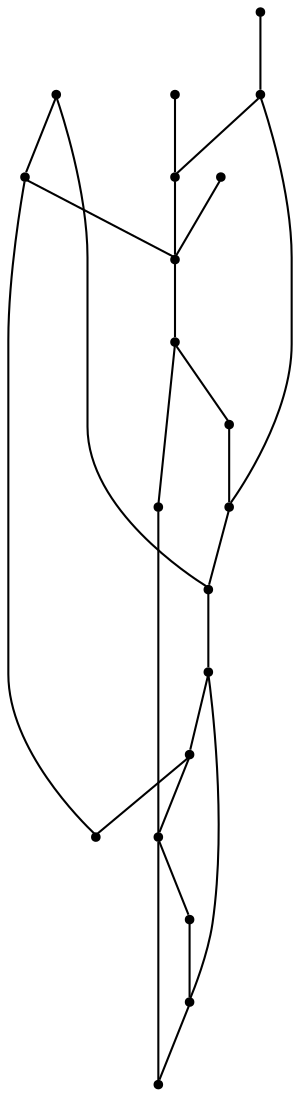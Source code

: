 graph {
  node [shape=point,comment="{\"directed\":false,\"doi\":\"10.1007/978-3-030-35802-0_12\",\"figure\":\"4\"}"]

  v0 [pos="1428.3837016807902,337.58820764955624"]
  v1 [pos="1356.1159100860468,337.58820764955624"]
  v2 [pos="1319.9809014913653,337.58820764955624"]
  v3 [pos="1319.9814101987072,265.32179454852366"]
  v4 [pos="1283.8439216557354,337.58820764955624"]
  v5 [pos="1091.1300650900907,337.592181876955"]
  v6 [pos="1018.860238665981,337.592181876955"]
  v7 [pos="982.7231952419332,337.592181876955"]
  v8 [pos="946.5883138240872,337.592181876955"]
  v9 [pos="1609.0553108796414,337.59008348488845"]
  v10 [pos="1560.8736355231363,337.5900834848885"]
  v11 [pos="1476.5633740021376,337.59008348488845"]
  v12 [pos="1428.3816986456327,289.4122733900118"]
  v13 [pos="1356.112921430415,289.41227339001176"]
  v14 [pos="1283.843158594723,289.41227339001176"]
  v15 [pos="1223.6209845529113,337.5900834848885"]
  v16 [pos="1127.2639290932534,337.59008348488845"]
  v17 [pos="1054.9899376277845,289.41227339001176"]
  v18 [pos="982.7222096214589,289.4122733900118"]
  v19 [pos="910.4565164444996,337.5900834848885"]

  v19 -- v8 [id="-3",pos="910.4565164444996,337.5900834848885 946.5883138240872,337.592181876955 946.5883138240872,337.592181876955 946.5883138240872,337.592181876955"]
  v8 -- v7 [id="-4",pos="946.5883138240872,337.592181876955 982.7231952419332,337.592181876955 982.7231952419332,337.592181876955 982.7231952419332,337.592181876955"]
  v7 -- v6 [id="-5",pos="982.7231952419332,337.592181876955 1018.860238665981,337.592181876955 1018.860238665981,337.592181876955 1018.860238665981,337.592181876955"]
  v6 -- v5 [id="-6",pos="1018.860238665981,337.592181876955 1091.1300650900907,337.592181876955 1091.1300650900907,337.592181876955 1091.1300650900907,337.592181876955"]
  v5 -- v16 [id="-7",pos="1091.1300650900907,337.592181876955 1127.2639290932534,337.59008348488845 1127.2639290932534,337.59008348488845 1127.2639290932534,337.59008348488845"]
  v16 -- v15 [id="-8",pos="1127.2639290932534,337.59008348488845 1223.6209845529113,337.5900834848885 1223.6209845529113,337.5900834848885 1223.6209845529113,337.5900834848885"]
  v15 -- v4 [id="-9",pos="1223.6209845529113,337.5900834848885 1283.8439216557354,337.58820764955624 1283.8439216557354,337.58820764955624 1283.8439216557354,337.58820764955624"]
  v4 -- v2 [id="-10",pos="1283.8439216557354,337.58820764955624 1319.9809014913653,337.58820764955624 1319.9809014913653,337.58820764955624 1319.9809014913653,337.58820764955624"]
  v2 -- v1 [id="-11",pos="1319.9809014913653,337.58820764955624 1356.1159100860468,337.58820764955624 1356.1159100860468,337.58820764955624 1356.1159100860468,337.58820764955624"]
  v1 -- v0 [id="-12",pos="1356.1159100860468,337.58820764955624 1428.3837016807902,337.58820764955624 1428.3837016807902,337.58820764955624 1428.3837016807902,337.58820764955624"]
  v0 -- v11 [id="-13",pos="1428.3837016807902,337.58820764955624 1476.5633740021376,337.59008348488845 1476.5633740021376,337.59008348488845 1476.5633740021376,337.59008348488845"]
  v11 -- v10 [id="-14",pos="1476.5633740021376,337.59008348488845 1560.8736355231363,337.5900834848885 1560.8736355231363,337.5900834848885 1560.8736355231363,337.5900834848885"]
  v10 -- v9 [id="-15",pos="1560.8736355231363,337.5900834848885 1609.0553108796414,337.59008348488845 1609.0553108796414,337.59008348488845 1609.0553108796414,337.59008348488845"]
  v8 -- v15 [id="-17",pos="946.5883138240872,337.592181876955 946.5881230588342,385.76814793031855 946.5881230588342,385.76814793031855 946.5881230588342,385.76814793031855 946.5883138240872,392.4231983693344 951.9849992456906,397.8156526606799 958.6318965476524,397.8156526606799 1175.4414394083992,397.8156526606799 1175.4414394083992,397.8156526606799 1175.4414394083992,397.8156526606799 1182.096730381497,397.8156526606799 1187.4849585435468,392.4231983693344 1187.4849585435468,385.7722175391749 1187.4852128972175,253.28190443785826 1187.4852128972175,253.28190443785826 1187.4852128972175,253.28190443785826 1187.4852128972175,246.62259362707096 1192.8736954129379,241.2343043260393 1199.5288592092004,241.2343043260393 1211.576575179916,241.2343043260393 1211.576575179916,241.2343043260393 1211.576575179916,241.2343043260393 1218.2276693174458,241.2343043260393 1223.6202214918987,246.62259362707096 1223.6202214918987,253.27773944754438 1223.6209845529113,337.5900834848885 1223.6209845529113,337.5900834848885 1223.6209845529113,337.5900834848885"]
  v17 -- v6 [id="-20",pos="1054.9899376277845,289.41227339001176 1054.993021666043,325.5424833730695 1054.993021666043,325.5424833730695 1054.993021666043,325.5424833730695 1054.993021666043,332.1976291935429 1060.3813770049278,337.59008348488845 1067.0407376367584,337.59008348488845 1042.9494389424776,337.59008348488845 1042.9494389424776,337.59008348488845 1042.9494389424776,337.59008348488845 1018.860238665981,337.592181876955 1018.860238665981,337.592181876955 1018.860238665981,337.592181876955"]
  v5 -- v12 [id="-21",pos="1091.1300650900907,337.592181876955 1091.1277759070535,361.6771126969945 1091.1277759070535,361.6771126969945 1091.1277759070535,361.6771126969945 1091.1280302607242,368.33632812632425 1096.5163855996093,373.72461742735595 1103.17574623144,373.72461742735595 1151.3542739612687,373.72461742735595 1151.3542739612687,373.72461742735595 1151.3542739612687,373.72461742735595 1158.0053680987987,373.72461742735595 1163.3979202732517,368.33632812632425 1163.3979202732517,361.6811823058508 1163.3979202732517,229.18670421422036 1163.3979202732517,229.18670421422036 1163.3979202732517,229.18670421422036 1163.398047450087,222.53155839374693 1168.786402788972,217.14326909271523 1175.4415665852346,217.14326909271523 1416.3382748931117,217.14326909271523 1416.3382748931117,217.14326909271523 1416.3382748931117,217.14326909271523 1422.9935658662096,217.14326909271523 1428.3819212050946,222.53155839374693 1428.3819212050946,229.18670421422036 1428.3816986456327,289.4122733900118 1428.3816986456327,289.4122733900118 1428.3816986456327,289.4122733900118"]
  v14 -- v3 [id="-22",pos="1283.843158594723,289.41227339001176 1283.841886826369,277.3647050720121 1283.841886826369,277.3647050720121 1283.841886826369,277.3647050720121 1283.8423955337107,270.713628860395 1289.2349477081636,265.32117456904945 1295.8901115044262,265.32117456904945 1319.9814101987072,265.32179454852366 1319.9814101987072,265.32179454852366 1319.9814101987072,265.32179454852366"]
  v3 -- v6 [id="-25",pos="1319.9814101987072,265.32179454852366 1319.9813466102894,241.2343043260393 1319.9813466102894,241.2343043260393 1319.9813466102894,241.2343043260393 1319.9813466102894,234.57915850556589 1314.5845976002684,229.18670421422036 1307.9377002983065,229.18670421422036 1187.4852128972175,229.18670421422036 1187.4852128972175,229.18670421422036 1187.4852128972175,229.18670421422036 1180.8341187596875,229.18670421422036 1175.44169376207,234.57915850556589 1175.44169376207,241.2343043260393 1175.4415665852346,373.72461742735595 1175.4415665852346,373.72461742735595 1175.4415665852346,373.72461742735595 1175.4414394083992,380.3797632478293 1170.0530840695142,385.7722175391749 1163.3979202732517,385.7722175391749 1030.9059198073303,385.7722175391749 1030.9059198073303,385.7722175391749 1030.9059198073303,385.7722175391749 1024.25069242265,385.7722175391749 1018.8623370837649,380.3797632478293 1018.8623370837649,373.72461742735595 1018.860238665981,337.592181876955 1018.860238665981,337.592181876955 1018.860238665981,337.592181876955"]
  v2 -- v10 [id="-26",pos="1319.9809014913653,337.58820764955624 1319.9814737871247,385.7722175391749 1319.9814737871247,385.7722175391749 1319.9814737871247,385.7722175391749 1319.9814737871247,392.4231983693344 1325.3698291260096,397.81566855758956 1332.0251200991077,397.81566855758956 1512.695457529605,397.81566855758956 1512.695457529605,397.81566855758956 1512.695457529605,397.81566855758956 1519.3507485027028,397.81566855758956 1524.7391038415878,392.4231983693344 1524.7391038415878,385.7722175391749 1524.7391038415878,301.4598099141924 1524.7391038415878,301.4598099141924 1524.7391038415878,301.4598099141924 1524.7391038415878,294.804664093719 1530.1357256747735,289.41637479268735 1536.7868198123033,289.41637479268735 1548.8303389474509,289.41637479268735 1548.8303389474509,289.41637479268735 1548.8303389474509,289.41637479268735 1555.4856299205487,289.41637479268735 1560.8739852594338,294.804664093719 1560.8739852594338,301.4598099141924 1560.8736355231363,337.5900834848885 1560.8736355231363,337.5900834848885 1560.8736355231363,337.5900834848885"]
  v12 -- v0 [id="-28",pos="1428.3816986456327,289.4122733900118 1428.3837016807902,337.58820764955624 1428.3837016807902,337.58820764955624 1428.3837016807902,337.58820764955624"]
  v18 -- v7 [id="-32",pos="982.7222096214589,289.4122733900118 982.7231952419332,337.592181876955 982.7231952419332,337.592181876955 982.7231952419332,337.592181876955"]
  v1 -- v13 [id="-33",pos="1356.1159100860468,337.58820764955624 1356.112921430415,289.41227339001176 1356.112921430415,289.41227339001176 1356.112921430415,289.41227339001176"]
  v3 -- v13 [id="-43",pos="1319.9814101987072,265.32179454852366 1344.0723273624817,265.321269950507 1344.0723273624817,265.321269950507 1344.0723273624817,265.321269950507 1350.7196061949496,265.32117456904945 1356.1163552049707,270.713628860395 1356.1163552049707,277.3646096905545 1356.112921430415,289.41227339001176 1356.112921430415,289.41227339001176 1356.112921430415,289.41227339001176"]
  v14 -- v4 [id="-44",pos="1283.843158594723,289.41227339001176 1283.8439216557354,337.58820764955624 1283.8439216557354,337.58820764955624 1283.8439216557354,337.58820764955624"]
  v9 -- v0 [id="-29",pos="1609.0553108796414,337.59008348488845 1609.0603979530572,289.41230518383105 1609.0603979530572,289.41230518383105 1609.0603979530572,289.41230518383105 1609.0609066603988,282.7612289722139 1603.6641576503778,277.3687746808684 1597.0131906896831,277.3687746808684 1524.7387223110816,277.3647050720121 1524.7387223110816,277.3647050720121 1524.7387223110816,277.3647050720121 1518.0880097040579,277.3687746808684 1512.695457529605,282.7612289722139 1512.695457529605,289.41637479268735 1512.695457529605,373.72461742735595 1512.695457529605,373.72461742735595 1512.695457529605,373.72461742735595 1512.6955847064403,380.3797632478293 1507.30710219072,385.7722175391749 1500.6519383944574,385.7722175391749 1404.2948829347995,385.7722175391749 1404.2948829347995,385.7722175391749 1404.2948829347995,385.7722175391749 1397.639719138537,385.7722175391749 1392.247166964084,380.3797632478293 1392.247166964084,373.72461742735595 1392.247166964084,349.63774718434576 1392.247166964084,349.63774718434576 1392.247166964084,349.63774718434576 1392.2466582567424,342.982537776234 1397.6392104311954,337.59008348488845 1428.3837016807902,337.58820764955624"]
}